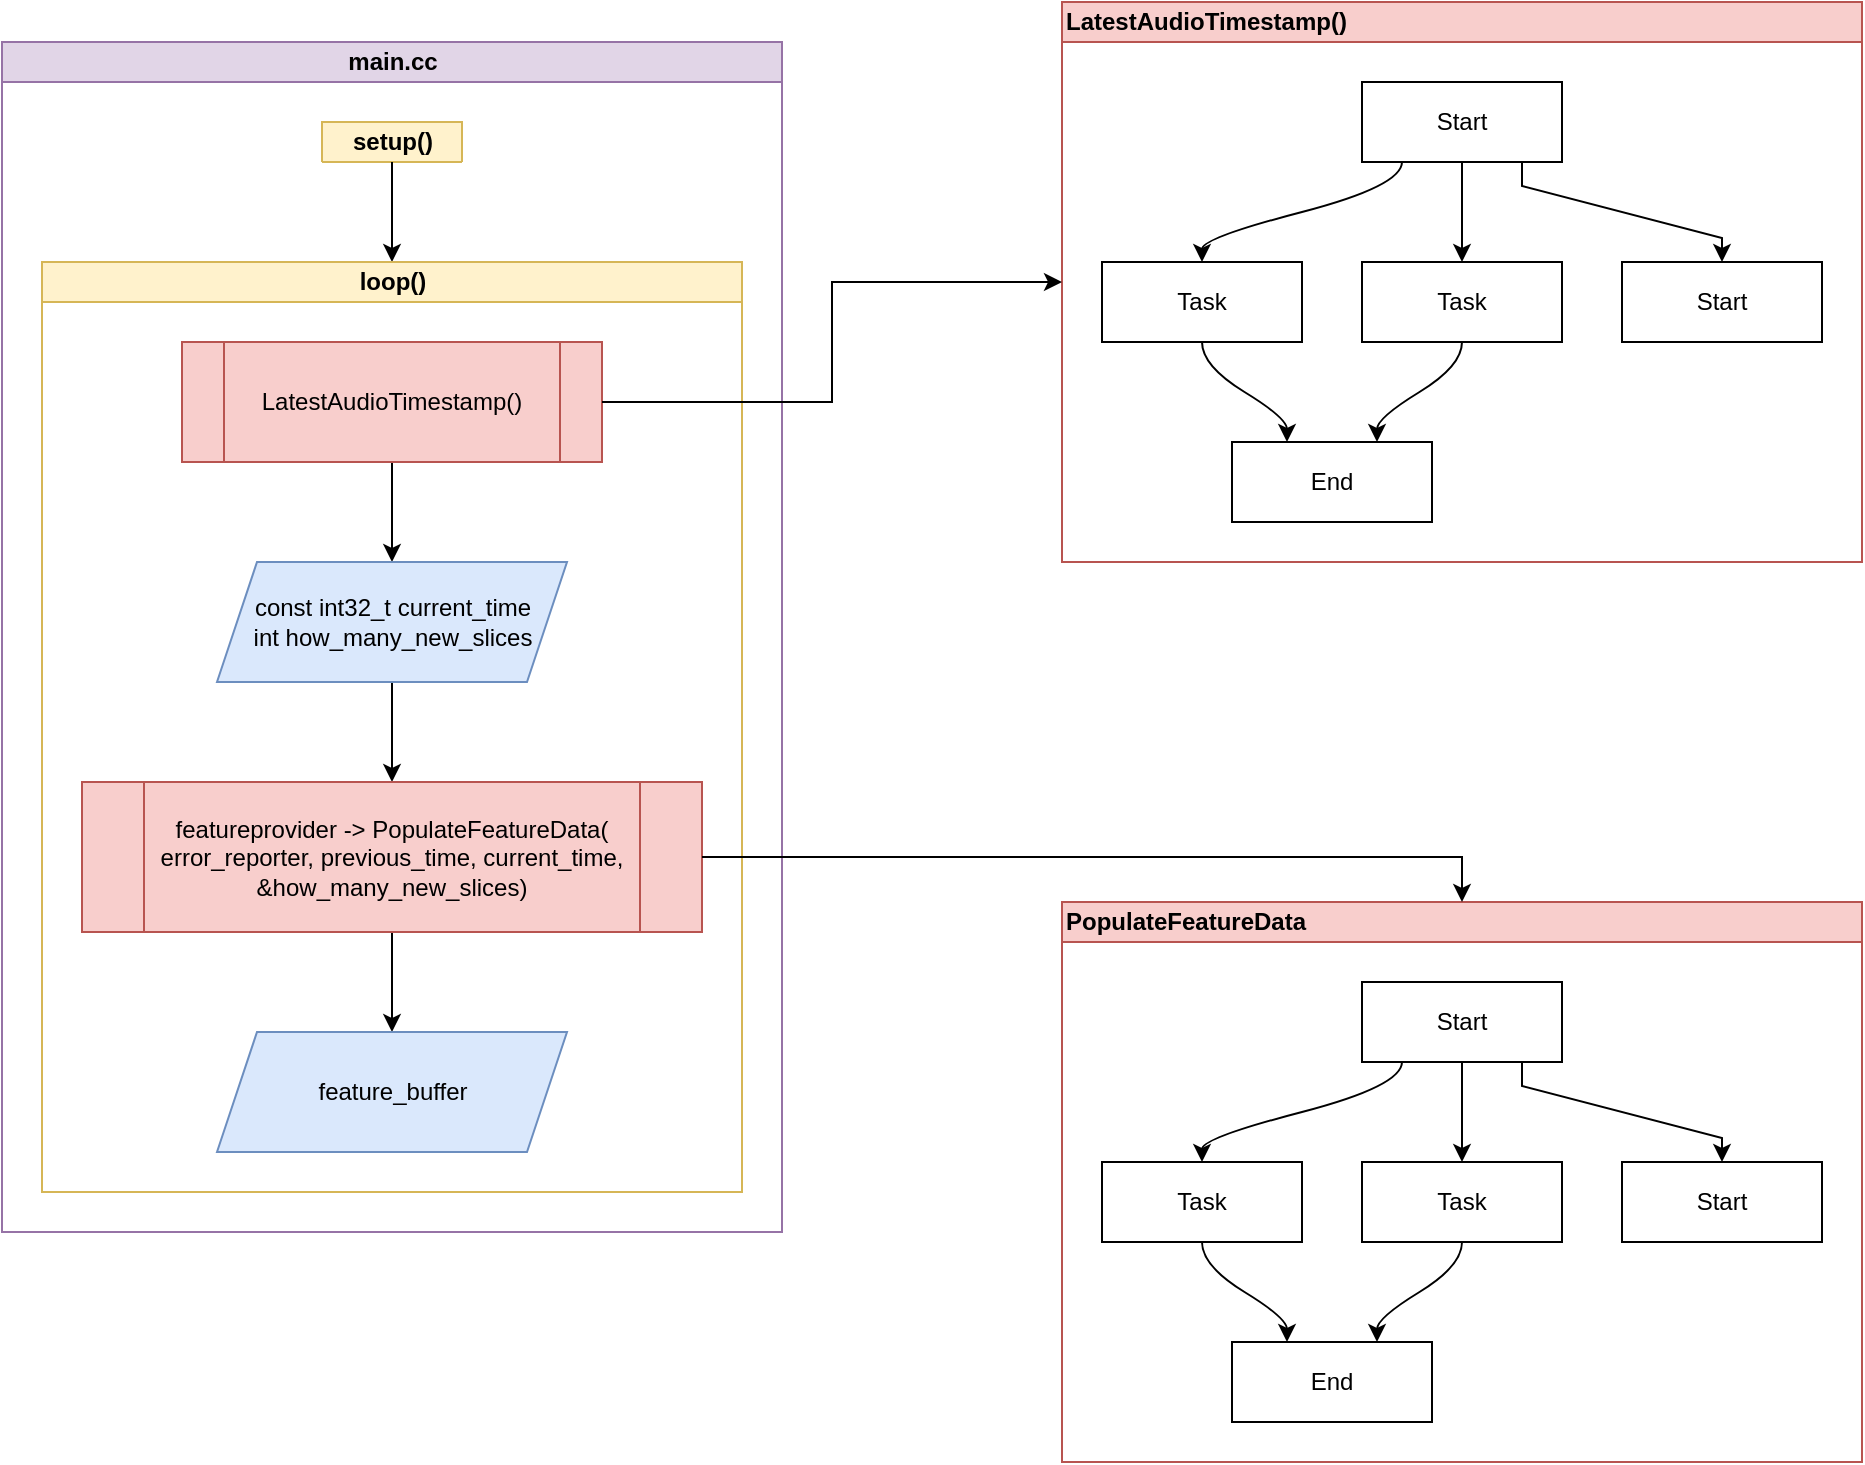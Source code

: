 <mxfile version="13.9.7" type="github">
  <diagram id="BdJFewWl0ucDXXYkBtNL" name="Page-1">
    <mxGraphModel dx="1422" dy="762" grid="1" gridSize="10" guides="1" tooltips="1" connect="1" arrows="1" fold="1" page="1" pageScale="1" pageWidth="850" pageHeight="1100" math="0" shadow="0">
      <root>
        <mxCell id="0" />
        <mxCell id="1" parent="0" />
        <mxCell id="KxusaVbQvA8CLVQLILRV-35" value="main.cc" style="swimlane;html=1;startSize=20;horizontal=1;childLayout=flowLayout;flowOrientation=north;resizable=0;interRankCellSpacing=50;containerType=tree;fillColor=#e1d5e7;strokeColor=#9673a6;" parent="1" vertex="1">
          <mxGeometry x="170" y="70" width="390" height="595" as="geometry">
            <mxRectangle x="170" y="70" width="80" height="20" as="alternateBounds" />
          </mxGeometry>
        </mxCell>
        <mxCell id="KxusaVbQvA8CLVQLILRV-48" value="setup()" style="swimlane;html=1;startSize=20;horizontal=1;childLayout=flowLayout;flowOrientation=north;resizable=0;interRankCellSpacing=50;containerType=tree;direction=east;flipH=0;flipV=0;fillColor=#fff2cc;strokeColor=#d6b656;" parent="KxusaVbQvA8CLVQLILRV-35" vertex="1" collapsed="1">
          <mxGeometry x="160" y="40" width="70" height="20" as="geometry">
            <mxRectangle x="20" y="40" width="500" height="849" as="alternateBounds" />
          </mxGeometry>
        </mxCell>
        <mxCell id="KxusaVbQvA8CLVQLILRV-151" style="edgeStyle=orthogonalEdgeStyle;rounded=0;orthogonalLoop=1;jettySize=auto;html=1;noEdgeStyle=1;orthogonal=1;" parent="KxusaVbQvA8CLVQLILRV-48" source="KxusaVbQvA8CLVQLILRV-49" target="KxusaVbQvA8CLVQLILRV-150" edge="1">
          <mxGeometry relative="1" as="geometry">
            <Array as="points">
              <mxPoint x="250.935" y="52" />
              <mxPoint x="298.435" y="78" />
            </Array>
          </mxGeometry>
        </mxCell>
        <mxCell id="KxusaVbQvA8CLVQLILRV-49" value="Instantiate&amp;nbsp;error reporter" style="whiteSpace=wrap;html=1;imageAspect=1;fillColor=#d5e8d4;strokeColor=#82b366;" parent="KxusaVbQvA8CLVQLILRV-48" vertex="1">
          <mxGeometry x="1123.13" width="140" height="40" as="geometry" />
        </mxCell>
        <mxCell id="KxusaVbQvA8CLVQLILRV-102" style="edgeStyle=orthogonalEdgeStyle;rounded=0;orthogonalLoop=1;jettySize=auto;html=1;noEdgeStyle=1;orthogonal=1;" parent="KxusaVbQvA8CLVQLILRV-48" source="KxusaVbQvA8CLVQLILRV-75" target="KxusaVbQvA8CLVQLILRV-78" edge="1">
          <mxGeometry relative="1" as="geometry">
            <Array as="points">
              <mxPoint x="138.435" y="272" />
              <mxPoint x="195.31" y="298" />
            </Array>
          </mxGeometry>
        </mxCell>
        <mxCell id="KxusaVbQvA8CLVQLILRV-75" value="Pull in ML model Ops" style="whiteSpace=wrap;html=1;imageAspect=1;fillColor=#d5e8d4;strokeColor=#82b366;" parent="KxusaVbQvA8CLVQLILRV-48" vertex="1">
          <mxGeometry x="1323.13" width="202.5" height="40" as="geometry" />
        </mxCell>
        <mxCell id="KxusaVbQvA8CLVQLILRV-160" style="edgeStyle=orthogonalEdgeStyle;rounded=0;orthogonalLoop=1;jettySize=auto;html=1;noEdgeStyle=1;orthogonal=1;" parent="KxusaVbQvA8CLVQLILRV-48" source="KxusaVbQvA8CLVQLILRV-78" target="KxusaVbQvA8CLVQLILRV-159" edge="1">
          <mxGeometry relative="1" as="geometry">
            <Array as="points">
              <mxPoint x="233.123" y="362" />
              <mxPoint x="309.06" y="388" />
            </Array>
          </mxGeometry>
        </mxCell>
        <mxCell id="KxusaVbQvA8CLVQLILRV-78" value="Build model interpreter" style="whiteSpace=wrap;html=1;direction=west;imageAspect=1;fillColor=#d5e8d4;strokeColor=#82b366;" parent="KxusaVbQvA8CLVQLILRV-48" vertex="1">
          <mxGeometry x="2068.13" width="161.25" height="40" as="geometry" />
        </mxCell>
        <mxCell id="KxusaVbQvA8CLVQLILRV-90" value="" style="edgeStyle=orthogonalEdgeStyle;rounded=0;orthogonalLoop=1;jettySize=auto;html=1;noEdgeStyle=1;orthogonal=1;" parent="KxusaVbQvA8CLVQLILRV-48" source="KxusaVbQvA8CLVQLILRV-49" target="KxusaVbQvA8CLVQLILRV-91" edge="1">
          <mxGeometry relative="1" as="geometry">
            <Array as="points">
              <mxPoint x="185.935" y="52" />
              <mxPoint x="138.435" y="78" />
            </Array>
          </mxGeometry>
        </mxCell>
        <mxCell id="KxusaVbQvA8CLVQLILRV-101" style="edgeStyle=orthogonalEdgeStyle;rounded=0;orthogonalLoop=1;jettySize=auto;html=1;entryX=0.5;entryY=0;entryDx=0;entryDy=0;noEdgeStyle=1;orthogonal=1;" parent="KxusaVbQvA8CLVQLILRV-48" source="KxusaVbQvA8CLVQLILRV-91" target="KxusaVbQvA8CLVQLILRV-75" edge="1">
          <mxGeometry relative="1" as="geometry">
            <Array as="points">
              <mxPoint x="105.935" y="162" />
              <mxPoint x="138.435" y="188" />
            </Array>
          </mxGeometry>
        </mxCell>
        <mxCell id="KxusaVbQvA8CLVQLILRV-158" style="edgeStyle=orthogonalEdgeStyle;rounded=0;orthogonalLoop=1;jettySize=auto;html=1;noEdgeStyle=1;orthogonal=1;" parent="KxusaVbQvA8CLVQLILRV-48" source="KxusaVbQvA8CLVQLILRV-91" target="KxusaVbQvA8CLVQLILRV-156" edge="1">
          <mxGeometry relative="1" as="geometry">
            <Array as="points">
              <mxPoint x="170.935" y="162" />
              <mxPoint x="329.685" y="188" />
            </Array>
          </mxGeometry>
        </mxCell>
        <mxCell id="KxusaVbQvA8CLVQLILRV-91" value="Get ML model" style="whiteSpace=wrap;html=1;imageAspect=1;fillColor=#d5e8d4;strokeColor=#82b366;" parent="KxusaVbQvA8CLVQLILRV-48" vertex="1">
          <mxGeometry x="2289.38" width="140" height="40" as="geometry" />
        </mxCell>
        <mxCell id="KxusaVbQvA8CLVQLILRV-110" style="edgeStyle=orthogonalEdgeStyle;rounded=0;orthogonalLoop=1;jettySize=auto;html=1;noEdgeStyle=1;orthogonal=1;" parent="KxusaVbQvA8CLVQLILRV-48" source="KxusaVbQvA8CLVQLILRV-78" target="KxusaVbQvA8CLVQLILRV-111" edge="1">
          <mxGeometry relative="1" as="geometry">
            <mxPoint x="2389.23" y="3870" as="sourcePoint" />
            <Array as="points">
              <mxPoint x="157.498" y="362" />
              <mxPoint x="138.435" y="388" />
            </Array>
          </mxGeometry>
        </mxCell>
        <mxCell id="KxusaVbQvA8CLVQLILRV-111" value="Allocate memory for tensors" style="whiteSpace=wrap;html=1;direction=west;imageAspect=1;fillColor=#d5e8d4;strokeColor=#82b366;" parent="KxusaVbQvA8CLVQLILRV-48" vertex="1">
          <mxGeometry x="1585.63" width="161.25" height="40" as="geometry" />
        </mxCell>
        <mxCell id="KxusaVbQvA8CLVQLILRV-112" style="edgeStyle=orthogonalEdgeStyle;rounded=0;orthogonalLoop=1;jettySize=auto;html=1;noEdgeStyle=1;orthogonal=1;" parent="KxusaVbQvA8CLVQLILRV-48" source="KxusaVbQvA8CLVQLILRV-111" target="KxusaVbQvA8CLVQLILRV-113" edge="1">
          <mxGeometry relative="1" as="geometry">
            <mxPoint x="2369.23" y="3920" as="sourcePoint" />
            <Array as="points">
              <mxPoint x="138.435" y="472" />
              <mxPoint x="189.373" y="498" />
            </Array>
          </mxGeometry>
        </mxCell>
        <mxCell id="KxusaVbQvA8CLVQLILRV-163" style="edgeStyle=orthogonalEdgeStyle;rounded=0;orthogonalLoop=1;jettySize=auto;html=1;noEdgeStyle=1;orthogonal=1;" parent="KxusaVbQvA8CLVQLILRV-48" source="KxusaVbQvA8CLVQLILRV-113" target="KxusaVbQvA8CLVQLILRV-161" edge="1">
          <mxGeometry relative="1" as="geometry">
            <Array as="points">
              <mxPoint x="234.686" y="562" />
              <mxPoint x="329.06" y="588" />
            </Array>
          </mxGeometry>
        </mxCell>
        <mxCell id="KxusaVbQvA8CLVQLILRV-113" value="Check parameters of model input" style="whiteSpace=wrap;html=1;direction=west;imageAspect=1;fillColor=#d5e8d4;strokeColor=#82b366;" parent="KxusaVbQvA8CLVQLILRV-48" vertex="1">
          <mxGeometry x="2489.38" width="191.25" height="40" as="geometry" />
        </mxCell>
        <mxCell id="KxusaVbQvA8CLVQLILRV-114" style="edgeStyle=orthogonalEdgeStyle;rounded=0;orthogonalLoop=1;jettySize=auto;html=1;noEdgeStyle=1;orthogonal=1;" parent="KxusaVbQvA8CLVQLILRV-48" source="KxusaVbQvA8CLVQLILRV-113" target="KxusaVbQvA8CLVQLILRV-115" edge="1">
          <mxGeometry relative="1" as="geometry">
            <mxPoint x="2349.23" y="3970" as="sourcePoint" />
            <Array as="points">
              <mxPoint x="144.061" y="562" />
              <mxPoint x="100.625" y="588" />
            </Array>
          </mxGeometry>
        </mxCell>
        <mxCell id="KxusaVbQvA8CLVQLILRV-165" style="edgeStyle=orthogonalEdgeStyle;rounded=0;orthogonalLoop=1;jettySize=auto;html=1;noEdgeStyle=1;orthogonal=1;" parent="KxusaVbQvA8CLVQLILRV-48" source="KxusaVbQvA8CLVQLILRV-115" target="KxusaVbQvA8CLVQLILRV-164" edge="1">
          <mxGeometry relative="1" as="geometry">
            <Array as="points">
              <mxPoint x="100.625" y="691" />
              <mxPoint x="100.625" y="717" />
            </Array>
          </mxGeometry>
        </mxCell>
        <mxCell id="KxusaVbQvA8CLVQLILRV-115" value="Instantiate other pointers and data need by main loop" style="html=1;direction=west;whiteSpace=wrap;imageAspect=1;fillColor=#d5e8d4;strokeColor=#82b366;" parent="KxusaVbQvA8CLVQLILRV-48" vertex="1">
          <mxGeometry x="1806.88" width="201.25" height="79" as="geometry" />
        </mxCell>
        <mxCell id="KxusaVbQvA8CLVQLILRV-150" value="error_reporter" style="shape=parallelogram;perimeter=parallelogramPerimeter;whiteSpace=wrap;html=1;fixedSize=1;fillColor=#dae8fc;strokeColor=#6c8ebf;" parent="KxusaVbQvA8CLVQLILRV-48" vertex="1">
          <mxGeometry width="120" height="60" as="geometry" />
        </mxCell>
        <mxCell id="KxusaVbQvA8CLVQLILRV-156" value="model" style="shape=parallelogram;perimeter=parallelogramPerimeter;whiteSpace=wrap;html=1;fixedSize=1;fillColor=#dae8fc;strokeColor=#6c8ebf;" parent="KxusaVbQvA8CLVQLILRV-48" vertex="1">
          <mxGeometry x="180" width="120" height="60" as="geometry" />
        </mxCell>
        <mxCell id="KxusaVbQvA8CLVQLILRV-159" value="interpreter" style="shape=parallelogram;perimeter=parallelogramPerimeter;whiteSpace=wrap;html=1;fixedSize=1;fillColor=#dae8fc;strokeColor=#6c8ebf;" parent="KxusaVbQvA8CLVQLILRV-48" vertex="1">
          <mxGeometry x="360" width="120" height="60" as="geometry" />
        </mxCell>
        <mxCell id="KxusaVbQvA8CLVQLILRV-161" value="TfLiteTensor* model_input,&lt;br&gt;int8_t* model_input_buffer" style="shape=parallelogram;perimeter=parallelogramPerimeter;whiteSpace=wrap;html=1;fixedSize=1;fillColor=#dae8fc;strokeColor=#6c8ebf;" parent="KxusaVbQvA8CLVQLILRV-48" vertex="1">
          <mxGeometry x="540" width="195.62" height="60" as="geometry" />
        </mxCell>
        <mxCell id="KxusaVbQvA8CLVQLILRV-164" value="FeatureProvider* feature_provider,&lt;br&gt;RecognizeCommands* recognizer,&lt;br&gt;int32_t previous_time" style="shape=parallelogram;perimeter=parallelogramPerimeter;whiteSpace=wrap;html=1;fixedSize=1;fillColor=#dae8fc;strokeColor=#6c8ebf;" parent="KxusaVbQvA8CLVQLILRV-48" vertex="1">
          <mxGeometry x="795.62" width="267.51" height="60" as="geometry" />
        </mxCell>
        <mxCell id="KxusaVbQvA8CLVQLILRV-117" value="" style="edgeStyle=orthogonalEdgeStyle;rounded=0;orthogonalLoop=1;jettySize=auto;html=1;noEdgeStyle=1;orthogonal=1;" parent="KxusaVbQvA8CLVQLILRV-35" source="KxusaVbQvA8CLVQLILRV-48" target="KxusaVbQvA8CLVQLILRV-118" edge="1">
          <mxGeometry relative="1" as="geometry">
            <Array as="points">
              <mxPoint x="195" y="72" />
              <mxPoint x="195" y="98" />
            </Array>
          </mxGeometry>
        </mxCell>
        <mxCell id="KxusaVbQvA8CLVQLILRV-118" value="loop()" style="swimlane;html=1;startSize=20;horizontal=1;childLayout=flowLayout;flowOrientation=north;resizable=0;interRankCellSpacing=50;containerType=tree;direction=east;flipH=0;flipV=0;fillColor=#fff2cc;strokeColor=#d6b656;" parent="KxusaVbQvA8CLVQLILRV-35" vertex="1">
          <mxGeometry x="20" y="110" width="350" height="465" as="geometry">
            <mxRectangle x="20" y="110" width="70" height="20" as="alternateBounds" />
          </mxGeometry>
        </mxCell>
        <mxCell id="KxusaVbQvA8CLVQLILRV-138" style="edgeStyle=orthogonalEdgeStyle;rounded=0;orthogonalLoop=1;jettySize=auto;html=1;noEdgeStyle=1;orthogonal=1;" parent="KxusaVbQvA8CLVQLILRV-118" source="KxusaVbQvA8CLVQLILRV-132" target="KxusaVbQvA8CLVQLILRV-137" edge="1">
          <mxGeometry relative="1" as="geometry">
            <Array as="points">
              <mxPoint x="175" y="112" />
              <mxPoint x="175" y="138" />
            </Array>
          </mxGeometry>
        </mxCell>
        <mxCell id="KxusaVbQvA8CLVQLILRV-132" value="LatestAudioTimestamp()" style="shape=process;whiteSpace=wrap;html=1;backgroundOutline=1;fillColor=#f8cecc;strokeColor=#b85450;" parent="KxusaVbQvA8CLVQLILRV-118" vertex="1">
          <mxGeometry x="70" y="40" width="210" height="60" as="geometry" />
        </mxCell>
        <mxCell id="KxusaVbQvA8CLVQLILRV-143" style="edgeStyle=orthogonalEdgeStyle;rounded=0;orthogonalLoop=1;jettySize=auto;html=1;noEdgeStyle=1;orthogonal=1;" parent="KxusaVbQvA8CLVQLILRV-118" source="KxusaVbQvA8CLVQLILRV-137" target="KxusaVbQvA8CLVQLILRV-142" edge="1">
          <mxGeometry relative="1" as="geometry">
            <Array as="points">
              <mxPoint x="175" y="222" />
              <mxPoint x="175" y="248" />
            </Array>
          </mxGeometry>
        </mxCell>
        <mxCell id="KxusaVbQvA8CLVQLILRV-137" value="const int32_t current_time&lt;br&gt;int how_many_new_slices" style="shape=parallelogram;perimeter=parallelogramPerimeter;whiteSpace=wrap;html=1;fixedSize=1;fillColor=#dae8fc;strokeColor=#6c8ebf;" parent="KxusaVbQvA8CLVQLILRV-118" vertex="1">
          <mxGeometry x="87.5" y="150" width="175" height="60" as="geometry" />
        </mxCell>
        <mxCell id="KxusaVbQvA8CLVQLILRV-147" style="edgeStyle=orthogonalEdgeStyle;rounded=0;orthogonalLoop=1;jettySize=auto;html=1;noEdgeStyle=1;orthogonal=1;" parent="KxusaVbQvA8CLVQLILRV-118" source="KxusaVbQvA8CLVQLILRV-142" target="KxusaVbQvA8CLVQLILRV-146" edge="1">
          <mxGeometry relative="1" as="geometry">
            <Array as="points">
              <mxPoint x="175" y="347" />
              <mxPoint x="175" y="373" />
            </Array>
          </mxGeometry>
        </mxCell>
        <mxCell id="KxusaVbQvA8CLVQLILRV-142" value="featureprovider -&amp;gt; PopulateFeatureData(&lt;br&gt;error_reporter, previous_time, current_time, &amp;amp;how_many_new_slices)" style="shape=process;whiteSpace=wrap;html=1;backgroundOutline=1;fillColor=#f8cecc;strokeColor=#b85450;" parent="KxusaVbQvA8CLVQLILRV-118" vertex="1">
          <mxGeometry x="20" y="260" width="310" height="75" as="geometry" />
        </mxCell>
        <mxCell id="KxusaVbQvA8CLVQLILRV-146" value="feature_buffer" style="shape=parallelogram;perimeter=parallelogramPerimeter;whiteSpace=wrap;html=1;fixedSize=1;fillColor=#dae8fc;strokeColor=#6c8ebf;" parent="KxusaVbQvA8CLVQLILRV-118" vertex="1">
          <mxGeometry x="87.5" y="385" width="175" height="60" as="geometry" />
        </mxCell>
        <mxCell id="KxusaVbQvA8CLVQLILRV-174" value="PopulateFeatureData" style="swimlane;html=1;startSize=20;horizontal=1;childLayout=flowLayout;flowOrientation=north;resizable=0;interRankCellSpacing=50;containerType=tree;align=left;fillColor=#f8cecc;strokeColor=#b85450;" parent="1" vertex="1">
          <mxGeometry x="700" y="500" width="400" height="280" as="geometry" />
        </mxCell>
        <mxCell id="KxusaVbQvA8CLVQLILRV-175" value="Start" style="whiteSpace=wrap;html=1;" parent="KxusaVbQvA8CLVQLILRV-174" vertex="1">
          <mxGeometry x="150" y="40" width="100" height="40" as="geometry" />
        </mxCell>
        <mxCell id="KxusaVbQvA8CLVQLILRV-176" value="Task" style="whiteSpace=wrap;html=1;" parent="KxusaVbQvA8CLVQLILRV-174" vertex="1">
          <mxGeometry x="20" y="130" width="100" height="40" as="geometry" />
        </mxCell>
        <mxCell id="KxusaVbQvA8CLVQLILRV-177" value="" style="html=1;curved=1;noEdgeStyle=1;orthogonal=1;" parent="KxusaVbQvA8CLVQLILRV-174" source="KxusaVbQvA8CLVQLILRV-175" target="KxusaVbQvA8CLVQLILRV-176" edge="1">
          <mxGeometry relative="1" as="geometry">
            <Array as="points">
              <mxPoint x="170" y="92" />
              <mxPoint x="70" y="118" />
            </Array>
          </mxGeometry>
        </mxCell>
        <mxCell id="KxusaVbQvA8CLVQLILRV-178" value="Task" style="whiteSpace=wrap;html=1;" parent="KxusaVbQvA8CLVQLILRV-174" vertex="1">
          <mxGeometry x="150" y="130" width="100" height="40" as="geometry" />
        </mxCell>
        <mxCell id="KxusaVbQvA8CLVQLILRV-179" value="" style="html=1;curved=1;noEdgeStyle=1;orthogonal=1;" parent="KxusaVbQvA8CLVQLILRV-174" source="KxusaVbQvA8CLVQLILRV-175" target="KxusaVbQvA8CLVQLILRV-178" edge="1">
          <mxGeometry relative="1" as="geometry">
            <Array as="points">
              <mxPoint x="200" y="94" />
              <mxPoint x="200" y="118" />
            </Array>
          </mxGeometry>
        </mxCell>
        <mxCell id="KxusaVbQvA8CLVQLILRV-180" value="End" style="whiteSpace=wrap;html=1;" parent="KxusaVbQvA8CLVQLILRV-174" vertex="1">
          <mxGeometry x="85" y="220" width="100" height="40" as="geometry" />
        </mxCell>
        <mxCell id="KxusaVbQvA8CLVQLILRV-181" value="" style="html=1;curved=1;noEdgeStyle=1;orthogonal=1;" parent="KxusaVbQvA8CLVQLILRV-174" source="KxusaVbQvA8CLVQLILRV-176" target="KxusaVbQvA8CLVQLILRV-180" edge="1">
          <mxGeometry relative="1" as="geometry">
            <Array as="points">
              <mxPoint x="70" y="182" />
              <mxPoint x="112.5" y="208" />
            </Array>
          </mxGeometry>
        </mxCell>
        <mxCell id="KxusaVbQvA8CLVQLILRV-182" value="" style="html=1;curved=1;noEdgeStyle=1;orthogonal=1;" parent="KxusaVbQvA8CLVQLILRV-174" source="KxusaVbQvA8CLVQLILRV-178" target="KxusaVbQvA8CLVQLILRV-180" edge="1">
          <mxGeometry relative="1" as="geometry">
            <Array as="points">
              <mxPoint x="200" y="182" />
              <mxPoint x="157.5" y="208" />
            </Array>
          </mxGeometry>
        </mxCell>
        <mxCell id="KxusaVbQvA8CLVQLILRV-184" value="" style="edgeStyle=orthogonalEdgeStyle;rounded=0;orthogonalLoop=1;jettySize=auto;html=1;noEdgeStyle=1;orthogonal=1;" parent="KxusaVbQvA8CLVQLILRV-174" source="KxusaVbQvA8CLVQLILRV-175" target="KxusaVbQvA8CLVQLILRV-185" edge="1">
          <mxGeometry relative="1" as="geometry">
            <Array as="points">
              <mxPoint x="230" y="92" />
              <mxPoint x="330" y="118" />
            </Array>
          </mxGeometry>
        </mxCell>
        <mxCell id="KxusaVbQvA8CLVQLILRV-185" value="Start" style="whiteSpace=wrap;html=1;" parent="KxusaVbQvA8CLVQLILRV-174" vertex="1">
          <mxGeometry x="280" y="130" width="100" height="40" as="geometry" />
        </mxCell>
        <mxCell id="KxusaVbQvA8CLVQLILRV-183" style="edgeStyle=orthogonalEdgeStyle;rounded=0;orthogonalLoop=1;jettySize=auto;html=1;entryX=0.5;entryY=0;entryDx=0;entryDy=0;" parent="1" source="KxusaVbQvA8CLVQLILRV-142" target="KxusaVbQvA8CLVQLILRV-174" edge="1">
          <mxGeometry relative="1" as="geometry" />
        </mxCell>
        <mxCell id="Z6s_irhGgKES5QOKB3Jn-1" value="LatestAudioTimestamp()" style="swimlane;html=1;startSize=20;horizontal=1;childLayout=flowLayout;flowOrientation=north;resizable=0;interRankCellSpacing=50;containerType=tree;align=left;fillColor=#f8cecc;strokeColor=#b85450;" vertex="1" parent="1">
          <mxGeometry x="700" y="50" width="400" height="280" as="geometry" />
        </mxCell>
        <mxCell id="Z6s_irhGgKES5QOKB3Jn-2" value="Start" style="whiteSpace=wrap;html=1;" vertex="1" parent="Z6s_irhGgKES5QOKB3Jn-1">
          <mxGeometry x="150" y="40" width="100" height="40" as="geometry" />
        </mxCell>
        <mxCell id="Z6s_irhGgKES5QOKB3Jn-3" value="Task" style="whiteSpace=wrap;html=1;" vertex="1" parent="Z6s_irhGgKES5QOKB3Jn-1">
          <mxGeometry x="20" y="130" width="100" height="40" as="geometry" />
        </mxCell>
        <mxCell id="Z6s_irhGgKES5QOKB3Jn-4" value="" style="html=1;curved=1;noEdgeStyle=1;orthogonal=1;" edge="1" parent="Z6s_irhGgKES5QOKB3Jn-1" source="Z6s_irhGgKES5QOKB3Jn-2" target="Z6s_irhGgKES5QOKB3Jn-3">
          <mxGeometry relative="1" as="geometry">
            <Array as="points">
              <mxPoint x="170" y="92" />
              <mxPoint x="70" y="118" />
            </Array>
          </mxGeometry>
        </mxCell>
        <mxCell id="Z6s_irhGgKES5QOKB3Jn-5" value="Task" style="whiteSpace=wrap;html=1;" vertex="1" parent="Z6s_irhGgKES5QOKB3Jn-1">
          <mxGeometry x="150" y="130" width="100" height="40" as="geometry" />
        </mxCell>
        <mxCell id="Z6s_irhGgKES5QOKB3Jn-6" value="" style="html=1;curved=1;noEdgeStyle=1;orthogonal=1;" edge="1" parent="Z6s_irhGgKES5QOKB3Jn-1" source="Z6s_irhGgKES5QOKB3Jn-2" target="Z6s_irhGgKES5QOKB3Jn-5">
          <mxGeometry relative="1" as="geometry">
            <Array as="points">
              <mxPoint x="200" y="94" />
              <mxPoint x="200" y="118" />
            </Array>
          </mxGeometry>
        </mxCell>
        <mxCell id="Z6s_irhGgKES5QOKB3Jn-7" value="End" style="whiteSpace=wrap;html=1;" vertex="1" parent="Z6s_irhGgKES5QOKB3Jn-1">
          <mxGeometry x="85" y="220" width="100" height="40" as="geometry" />
        </mxCell>
        <mxCell id="Z6s_irhGgKES5QOKB3Jn-8" value="" style="html=1;curved=1;noEdgeStyle=1;orthogonal=1;" edge="1" parent="Z6s_irhGgKES5QOKB3Jn-1" source="Z6s_irhGgKES5QOKB3Jn-3" target="Z6s_irhGgKES5QOKB3Jn-7">
          <mxGeometry relative="1" as="geometry">
            <Array as="points">
              <mxPoint x="70" y="182" />
              <mxPoint x="112.5" y="208" />
            </Array>
          </mxGeometry>
        </mxCell>
        <mxCell id="Z6s_irhGgKES5QOKB3Jn-9" value="" style="html=1;curved=1;noEdgeStyle=1;orthogonal=1;" edge="1" parent="Z6s_irhGgKES5QOKB3Jn-1" source="Z6s_irhGgKES5QOKB3Jn-5" target="Z6s_irhGgKES5QOKB3Jn-7">
          <mxGeometry relative="1" as="geometry">
            <Array as="points">
              <mxPoint x="200" y="182" />
              <mxPoint x="157.5" y="208" />
            </Array>
          </mxGeometry>
        </mxCell>
        <mxCell id="Z6s_irhGgKES5QOKB3Jn-10" value="" style="edgeStyle=orthogonalEdgeStyle;rounded=0;orthogonalLoop=1;jettySize=auto;html=1;noEdgeStyle=1;orthogonal=1;" edge="1" parent="Z6s_irhGgKES5QOKB3Jn-1" source="Z6s_irhGgKES5QOKB3Jn-2" target="Z6s_irhGgKES5QOKB3Jn-11">
          <mxGeometry relative="1" as="geometry">
            <Array as="points">
              <mxPoint x="230" y="92" />
              <mxPoint x="330" y="118" />
            </Array>
          </mxGeometry>
        </mxCell>
        <mxCell id="Z6s_irhGgKES5QOKB3Jn-11" value="Start" style="whiteSpace=wrap;html=1;" vertex="1" parent="Z6s_irhGgKES5QOKB3Jn-1">
          <mxGeometry x="280" y="130" width="100" height="40" as="geometry" />
        </mxCell>
        <mxCell id="Z6s_irhGgKES5QOKB3Jn-14" style="edgeStyle=orthogonalEdgeStyle;rounded=0;orthogonalLoop=1;jettySize=auto;html=1;" edge="1" parent="1" source="KxusaVbQvA8CLVQLILRV-132" target="Z6s_irhGgKES5QOKB3Jn-1">
          <mxGeometry relative="1" as="geometry" />
        </mxCell>
      </root>
    </mxGraphModel>
  </diagram>
</mxfile>
